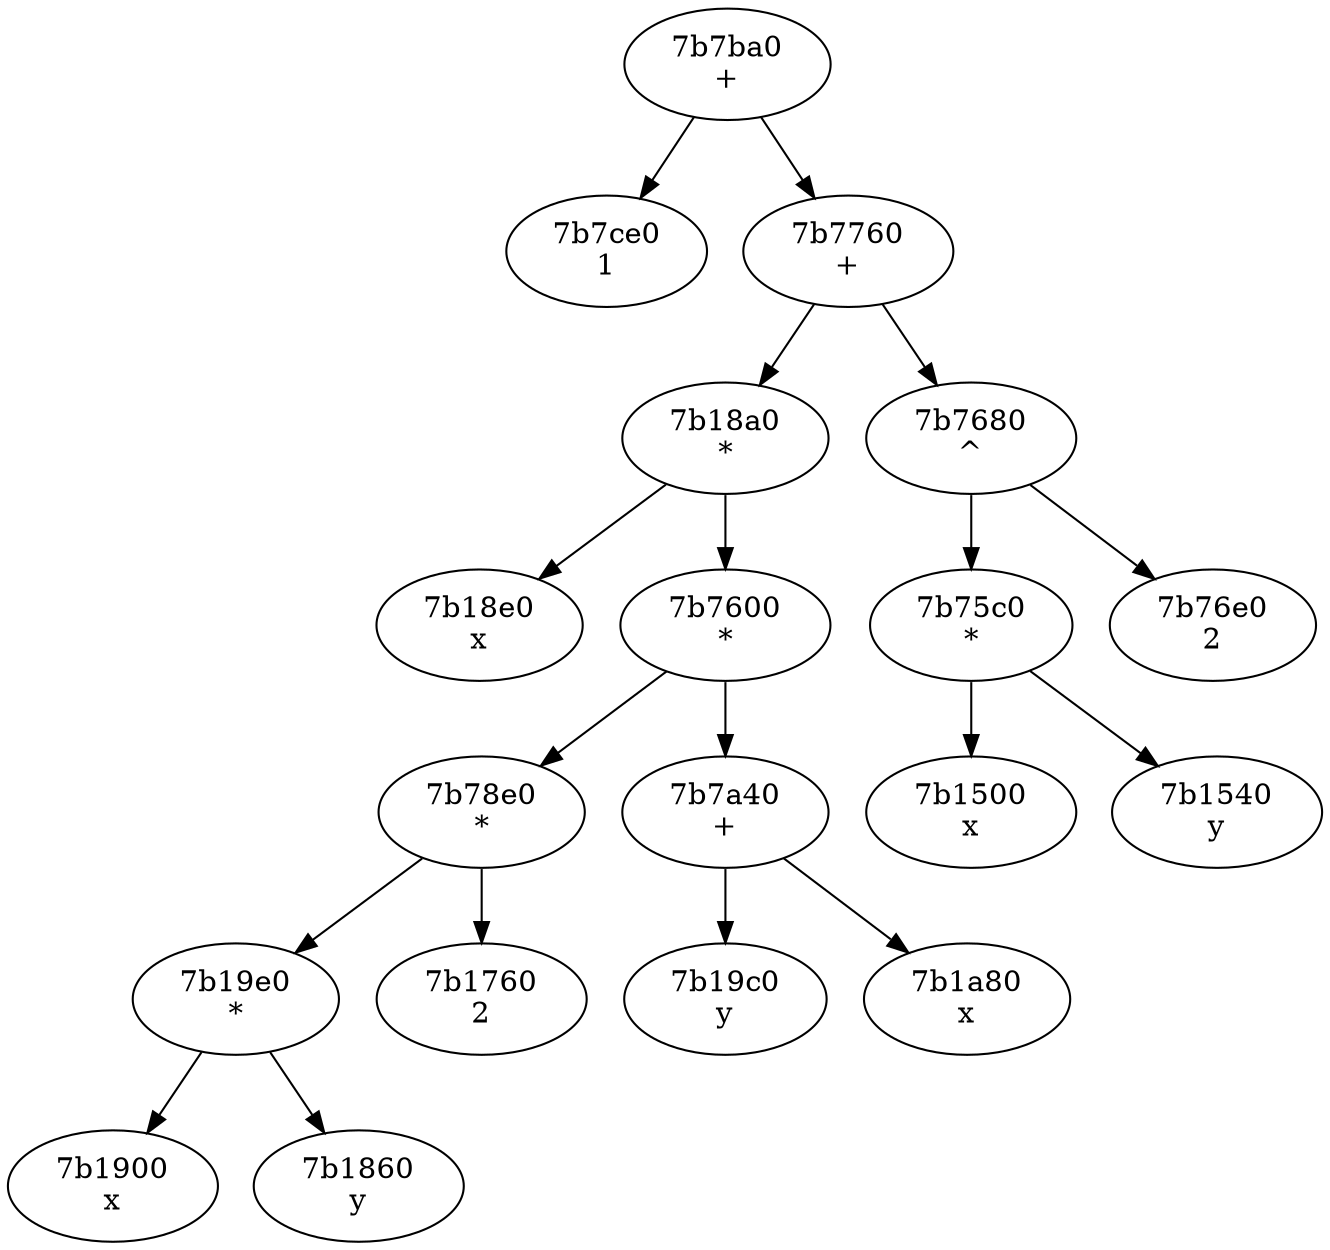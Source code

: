 digraph G{
"7b7ba0
+"->"7b7ce0
1";
"7b7ba0
+"->"7b7760
+";
"7b7ce0
1";
"7b7760
+"->"7b18a0
*";
"7b7760
+"->"7b7680
^";
"7b18a0
*"->"7b18e0
x";
"7b18a0
*"->"7b7600
*";
"7b18e0
x";
"7b7600
*"->"7b78e0
*";
"7b7600
*"->"7b7a40
+";
"7b78e0
*"->"7b19e0
*";
"7b78e0
*"->"7b1760
2";
"7b19e0
*"->"7b1900
x";
"7b19e0
*"->"7b1860
y";
"7b1900
x";
"7b1860
y";
"7b1760
2";
"7b7a40
+"->"7b19c0
y";
"7b7a40
+"->"7b1a80
x";
"7b19c0
y";
"7b1a80
x";
"7b7680
^"->"7b75c0
*";
"7b7680
^"->"7b76e0
2";
"7b75c0
*"->"7b1500
x";
"7b75c0
*"->"7b1540
y";
"7b1500
x";
"7b1540
y";
"7b76e0
2";
}